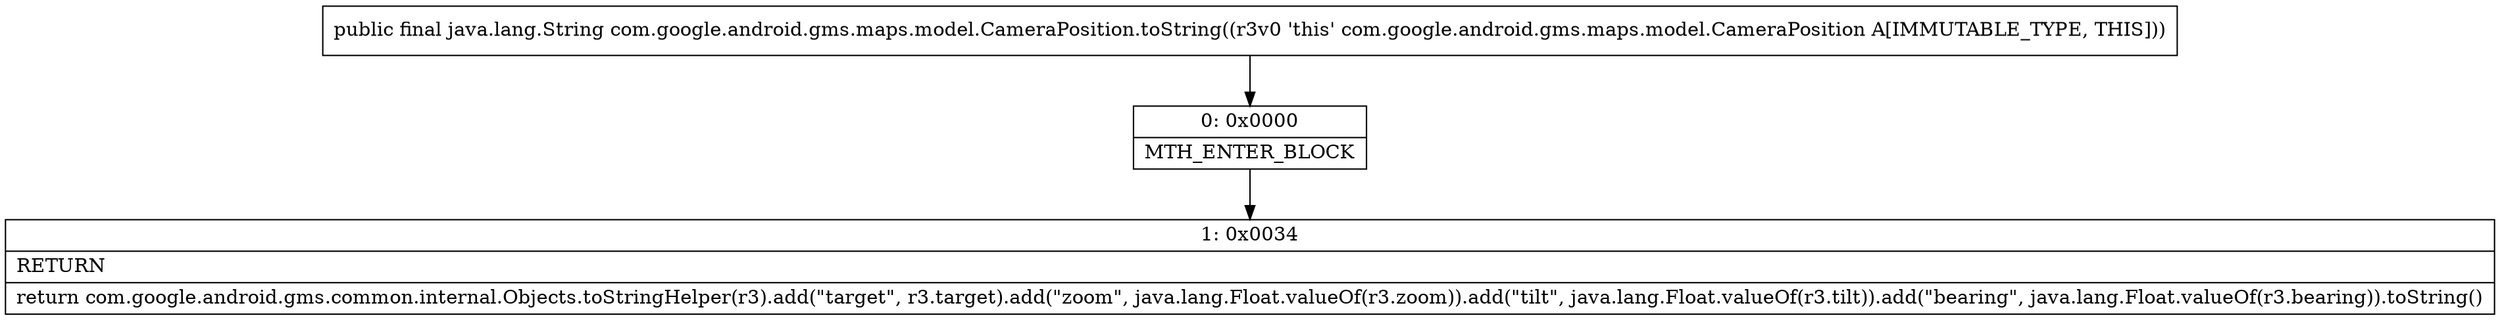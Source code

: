 digraph "CFG forcom.google.android.gms.maps.model.CameraPosition.toString()Ljava\/lang\/String;" {
Node_0 [shape=record,label="{0\:\ 0x0000|MTH_ENTER_BLOCK\l}"];
Node_1 [shape=record,label="{1\:\ 0x0034|RETURN\l|return com.google.android.gms.common.internal.Objects.toStringHelper(r3).add(\"target\", r3.target).add(\"zoom\", java.lang.Float.valueOf(r3.zoom)).add(\"tilt\", java.lang.Float.valueOf(r3.tilt)).add(\"bearing\", java.lang.Float.valueOf(r3.bearing)).toString()\l}"];
MethodNode[shape=record,label="{public final java.lang.String com.google.android.gms.maps.model.CameraPosition.toString((r3v0 'this' com.google.android.gms.maps.model.CameraPosition A[IMMUTABLE_TYPE, THIS])) }"];
MethodNode -> Node_0;
Node_0 -> Node_1;
}

